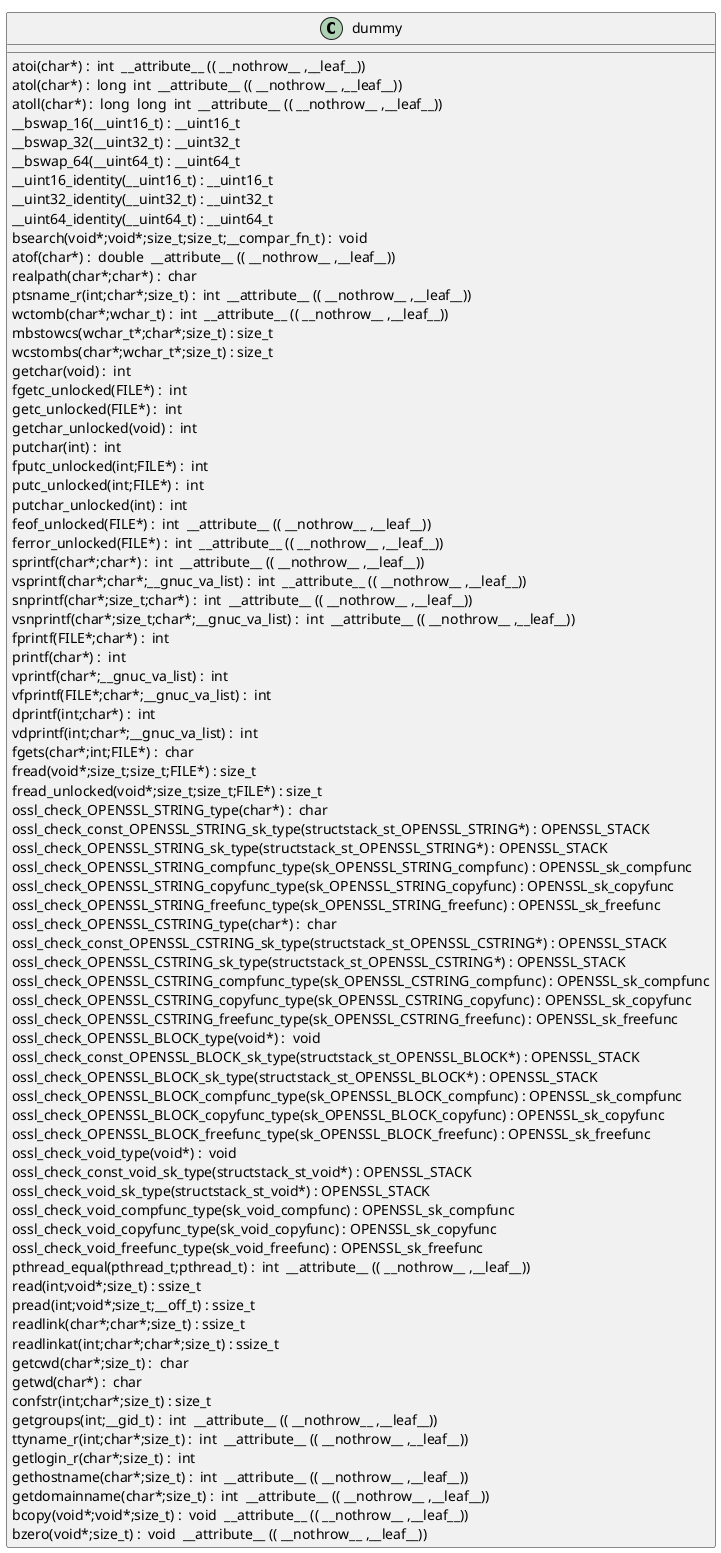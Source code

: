 @startuml
!pragma layout smetana
class dummy {
atoi(char*) :  int  __attribute__ (( __nothrow__ ,__leaf__)) [[[./../../.././qc/crypto/bio/bio_meth.c.html#503]]]
atol(char*) :  long  int  __attribute__ (( __nothrow__ ,__leaf__)) [[[./../../.././qc/crypto/bio/bio_meth.c.html#508]]]
atoll(char*) :  long  long  int  __attribute__ (( __nothrow__ ,__leaf__)) [[[./../../.././qc/crypto/bio/bio_meth.c.html#515]]]
__bswap_16(__uint16_t) : __uint16_t [[[./../../.././qc/crypto/bio/bio_meth.c.html#677]]]
__bswap_32(__uint32_t) : __uint32_t [[[./../../.././qc/crypto/bio/bio_meth.c.html#692]]]
__bswap_64(__uint64_t) : __uint64_t [[[./../../.././qc/crypto/bio/bio_meth.c.html#702]]]
__uint16_identity(__uint16_t) : __uint16_t [[[./../../.././qc/crypto/bio/bio_meth.c.html#714]]]
__uint32_identity(__uint32_t) : __uint32_t [[[./../../.././qc/crypto/bio/bio_meth.c.html#720]]]
__uint64_identity(__uint64_t) : __uint64_t [[[./../../.././qc/crypto/bio/bio_meth.c.html#726]]]
bsearch(void*;void*;size_t;size_t;__compar_fn_t) :  void  [[[./../../.././qc/crypto/bio/bio_meth.c.html#1394]]]
atof(char*) :  double  __attribute__ (( __nothrow__ ,__leaf__)) [[[./../../.././qc/crypto/bio/bio_meth.c.html#1]]]
realpath(char*;char*) :  char  [[[./../../.././qc/crypto/bio/bio_meth.c.html#1]]]
ptsname_r(int;char*;size_t) :  int  __attribute__ (( __nothrow__ ,__leaf__)) [[[./../../.././qc/crypto/bio/bio_meth.c.html#1]]]
wctomb(char*;wchar_t) :  int  __attribute__ (( __nothrow__ ,__leaf__)) [[[./../../.././qc/crypto/bio/bio_meth.c.html#1]]]
mbstowcs(wchar_t*;char*;size_t) : size_t [[[./../../.././qc/crypto/bio/bio_meth.c.html#1]]]
wcstombs(char*;wchar_t*;size_t) : size_t [[[./../../.././qc/crypto/bio/bio_meth.c.html#1]]]
getchar(void) :  int  [[[./../../.././qc/crypto/bio/bio_meth.c.html#1]]]
fgetc_unlocked(FILE*) :  int  [[[./../../.././qc/crypto/bio/bio_meth.c.html#1]]]
getc_unlocked(FILE*) :  int  [[[./../../.././qc/crypto/bio/bio_meth.c.html#1]]]
getchar_unlocked(void) :  int  [[[./../../.././qc/crypto/bio/bio_meth.c.html#1]]]
putchar(int) :  int  [[[./../../.././qc/crypto/bio/bio_meth.c.html#1]]]
fputc_unlocked(int;FILE*) :  int  [[[./../../.././qc/crypto/bio/bio_meth.c.html#1]]]
putc_unlocked(int;FILE*) :  int  [[[./../../.././qc/crypto/bio/bio_meth.c.html#1]]]
putchar_unlocked(int) :  int  [[[./../../.././qc/crypto/bio/bio_meth.c.html#1]]]
feof_unlocked(FILE*) :  int  __attribute__ (( __nothrow__ ,__leaf__)) [[[./../../.././qc/crypto/bio/bio_meth.c.html#1]]]
ferror_unlocked(FILE*) :  int  __attribute__ (( __nothrow__ ,__leaf__)) [[[./../../.././qc/crypto/bio/bio_meth.c.html#1]]]
sprintf(char*;char*) :  int  __attribute__ (( __nothrow__ ,__leaf__)) [[[./../../.././qc/crypto/bio/bio_meth.c.html#1]]]
vsprintf(char*;char*;__gnuc_va_list) :  int  __attribute__ (( __nothrow__ ,__leaf__)) [[[./../../.././qc/crypto/bio/bio_meth.c.html#1]]]
snprintf(char*;size_t;char*) :  int  __attribute__ (( __nothrow__ ,__leaf__)) [[[./../../.././qc/crypto/bio/bio_meth.c.html#1]]]
vsnprintf(char*;size_t;char*;__gnuc_va_list) :  int  __attribute__ (( __nothrow__ ,__leaf__)) [[[./../../.././qc/crypto/bio/bio_meth.c.html#1]]]
fprintf(FILE*;char*) :  int  [[[./../../.././qc/crypto/bio/bio_meth.c.html#1]]]
printf(char*) :  int  [[[./../../.././qc/crypto/bio/bio_meth.c.html#1]]]
vprintf(char*;__gnuc_va_list) :  int  [[[./../../.././qc/crypto/bio/bio_meth.c.html#1]]]
vfprintf(FILE*;char*;__gnuc_va_list) :  int  [[[./../../.././qc/crypto/bio/bio_meth.c.html#1]]]
dprintf(int;char*) :  int  [[[./../../.././qc/crypto/bio/bio_meth.c.html#1]]]
vdprintf(int;char*;__gnuc_va_list) :  int  [[[./../../.././qc/crypto/bio/bio_meth.c.html#1]]]
fgets(char*;int;FILE*) :  char  [[[./../../.././qc/crypto/bio/bio_meth.c.html#1]]]
fread(void*;size_t;size_t;FILE*) : size_t [[[./../../.././qc/crypto/bio/bio_meth.c.html#1]]]
fread_unlocked(void*;size_t;size_t;FILE*) : size_t [[[./../../.././qc/crypto/bio/bio_meth.c.html#1]]]
ossl_check_OPENSSL_STRING_type(char*) :  char  [[[./../../.././qc/crypto/bio/bio_meth.c.html#1]]]
ossl_check_const_OPENSSL_STRING_sk_type(structstack_st_OPENSSL_STRING*) : OPENSSL_STACK [[[./../../.././qc/crypto/bio/bio_meth.c.html#1]]]
ossl_check_OPENSSL_STRING_sk_type(structstack_st_OPENSSL_STRING*) : OPENSSL_STACK [[[./../../.././qc/crypto/bio/bio_meth.c.html#1]]]
ossl_check_OPENSSL_STRING_compfunc_type(sk_OPENSSL_STRING_compfunc) : OPENSSL_sk_compfunc [[[./../../.././qc/crypto/bio/bio_meth.c.html#1]]]
ossl_check_OPENSSL_STRING_copyfunc_type(sk_OPENSSL_STRING_copyfunc) : OPENSSL_sk_copyfunc [[[./../../.././qc/crypto/bio/bio_meth.c.html#1]]]
ossl_check_OPENSSL_STRING_freefunc_type(sk_OPENSSL_STRING_freefunc) : OPENSSL_sk_freefunc [[[./../../.././qc/crypto/bio/bio_meth.c.html#1]]]
ossl_check_OPENSSL_CSTRING_type(char*) :  char  [[[./../../.././qc/crypto/bio/bio_meth.c.html#1]]]
ossl_check_const_OPENSSL_CSTRING_sk_type(structstack_st_OPENSSL_CSTRING*) : OPENSSL_STACK [[[./../../.././qc/crypto/bio/bio_meth.c.html#1]]]
ossl_check_OPENSSL_CSTRING_sk_type(structstack_st_OPENSSL_CSTRING*) : OPENSSL_STACK [[[./../../.././qc/crypto/bio/bio_meth.c.html#1]]]
ossl_check_OPENSSL_CSTRING_compfunc_type(sk_OPENSSL_CSTRING_compfunc) : OPENSSL_sk_compfunc [[[./../../.././qc/crypto/bio/bio_meth.c.html#1]]]
ossl_check_OPENSSL_CSTRING_copyfunc_type(sk_OPENSSL_CSTRING_copyfunc) : OPENSSL_sk_copyfunc [[[./../../.././qc/crypto/bio/bio_meth.c.html#1]]]
ossl_check_OPENSSL_CSTRING_freefunc_type(sk_OPENSSL_CSTRING_freefunc) : OPENSSL_sk_freefunc [[[./../../.././qc/crypto/bio/bio_meth.c.html#1]]]
ossl_check_OPENSSL_BLOCK_type(void*) :  void  [[[./../../.././qc/crypto/bio/bio_meth.c.html#1]]]
ossl_check_const_OPENSSL_BLOCK_sk_type(structstack_st_OPENSSL_BLOCK*) : OPENSSL_STACK [[[./../../.././qc/crypto/bio/bio_meth.c.html#1]]]
ossl_check_OPENSSL_BLOCK_sk_type(structstack_st_OPENSSL_BLOCK*) : OPENSSL_STACK [[[./../../.././qc/crypto/bio/bio_meth.c.html#1]]]
ossl_check_OPENSSL_BLOCK_compfunc_type(sk_OPENSSL_BLOCK_compfunc) : OPENSSL_sk_compfunc [[[./../../.././qc/crypto/bio/bio_meth.c.html#1]]]
ossl_check_OPENSSL_BLOCK_copyfunc_type(sk_OPENSSL_BLOCK_copyfunc) : OPENSSL_sk_copyfunc [[[./../../.././qc/crypto/bio/bio_meth.c.html#1]]]
ossl_check_OPENSSL_BLOCK_freefunc_type(sk_OPENSSL_BLOCK_freefunc) : OPENSSL_sk_freefunc [[[./../../.././qc/crypto/bio/bio_meth.c.html#1]]]
ossl_check_void_type(void*) :  void  [[[./../../.././qc/crypto/bio/bio_meth.c.html#1]]]
ossl_check_const_void_sk_type(structstack_st_void*) : OPENSSL_STACK [[[./../../.././qc/crypto/bio/bio_meth.c.html#1]]]
ossl_check_void_sk_type(structstack_st_void*) : OPENSSL_STACK [[[./../../.././qc/crypto/bio/bio_meth.c.html#1]]]
ossl_check_void_compfunc_type(sk_void_compfunc) : OPENSSL_sk_compfunc [[[./../../.././qc/crypto/bio/bio_meth.c.html#1]]]
ossl_check_void_copyfunc_type(sk_void_copyfunc) : OPENSSL_sk_copyfunc [[[./../../.././qc/crypto/bio/bio_meth.c.html#1]]]
ossl_check_void_freefunc_type(sk_void_freefunc) : OPENSSL_sk_freefunc [[[./../../.././qc/crypto/bio/bio_meth.c.html#1]]]
pthread_equal(pthread_t;pthread_t) :  int  __attribute__ (( __nothrow__ ,__leaf__)) [[[./../../.././qc/crypto/bio/bio_meth.c.html#1]]]
read(int;void*;size_t) : ssize_t [[[./../../.././qc/crypto/bio/bio_meth.c.html#1]]]
pread(int;void*;size_t;__off_t) : ssize_t [[[./../../.././qc/crypto/bio/bio_meth.c.html#1]]]
readlink(char*;char*;size_t) : ssize_t [[[./../../.././qc/crypto/bio/bio_meth.c.html#1]]]
readlinkat(int;char*;char*;size_t) : ssize_t [[[./../../.././qc/crypto/bio/bio_meth.c.html#1]]]
getcwd(char*;size_t) :  char  [[[./../../.././qc/crypto/bio/bio_meth.c.html#1]]]
getwd(char*) :  char  [[[./../../.././qc/crypto/bio/bio_meth.c.html#1]]]
confstr(int;char*;size_t) : size_t [[[./../../.././qc/crypto/bio/bio_meth.c.html#1]]]
getgroups(int;__gid_t) :  int  __attribute__ (( __nothrow__ ,__leaf__)) [[[./../../.././qc/crypto/bio/bio_meth.c.html#1]]]
ttyname_r(int;char*;size_t) :  int  __attribute__ (( __nothrow__ ,__leaf__)) [[[./../../.././qc/crypto/bio/bio_meth.c.html#1]]]
getlogin_r(char*;size_t) :  int  [[[./../../.././qc/crypto/bio/bio_meth.c.html#1]]]
gethostname(char*;size_t) :  int  __attribute__ (( __nothrow__ ,__leaf__)) [[[./../../.././qc/crypto/bio/bio_meth.c.html#1]]]
getdomainname(char*;size_t) :  int  __attribute__ (( __nothrow__ ,__leaf__)) [[[./../../.././qc/crypto/bio/bio_meth.c.html#1]]]
bcopy(void*;void*;size_t) :  void  __attribute__ (( __nothrow__ ,__leaf__)) [[[./../../.././qc/crypto/bio/bio_meth.c.html#1]]]
bzero(void*;size_t) :  void  __attribute__ (( __nothrow__ ,__leaf__)) [[[./../../.././qc/crypto/bio/bio_meth.c.html#1]]]
} 
@enduml

